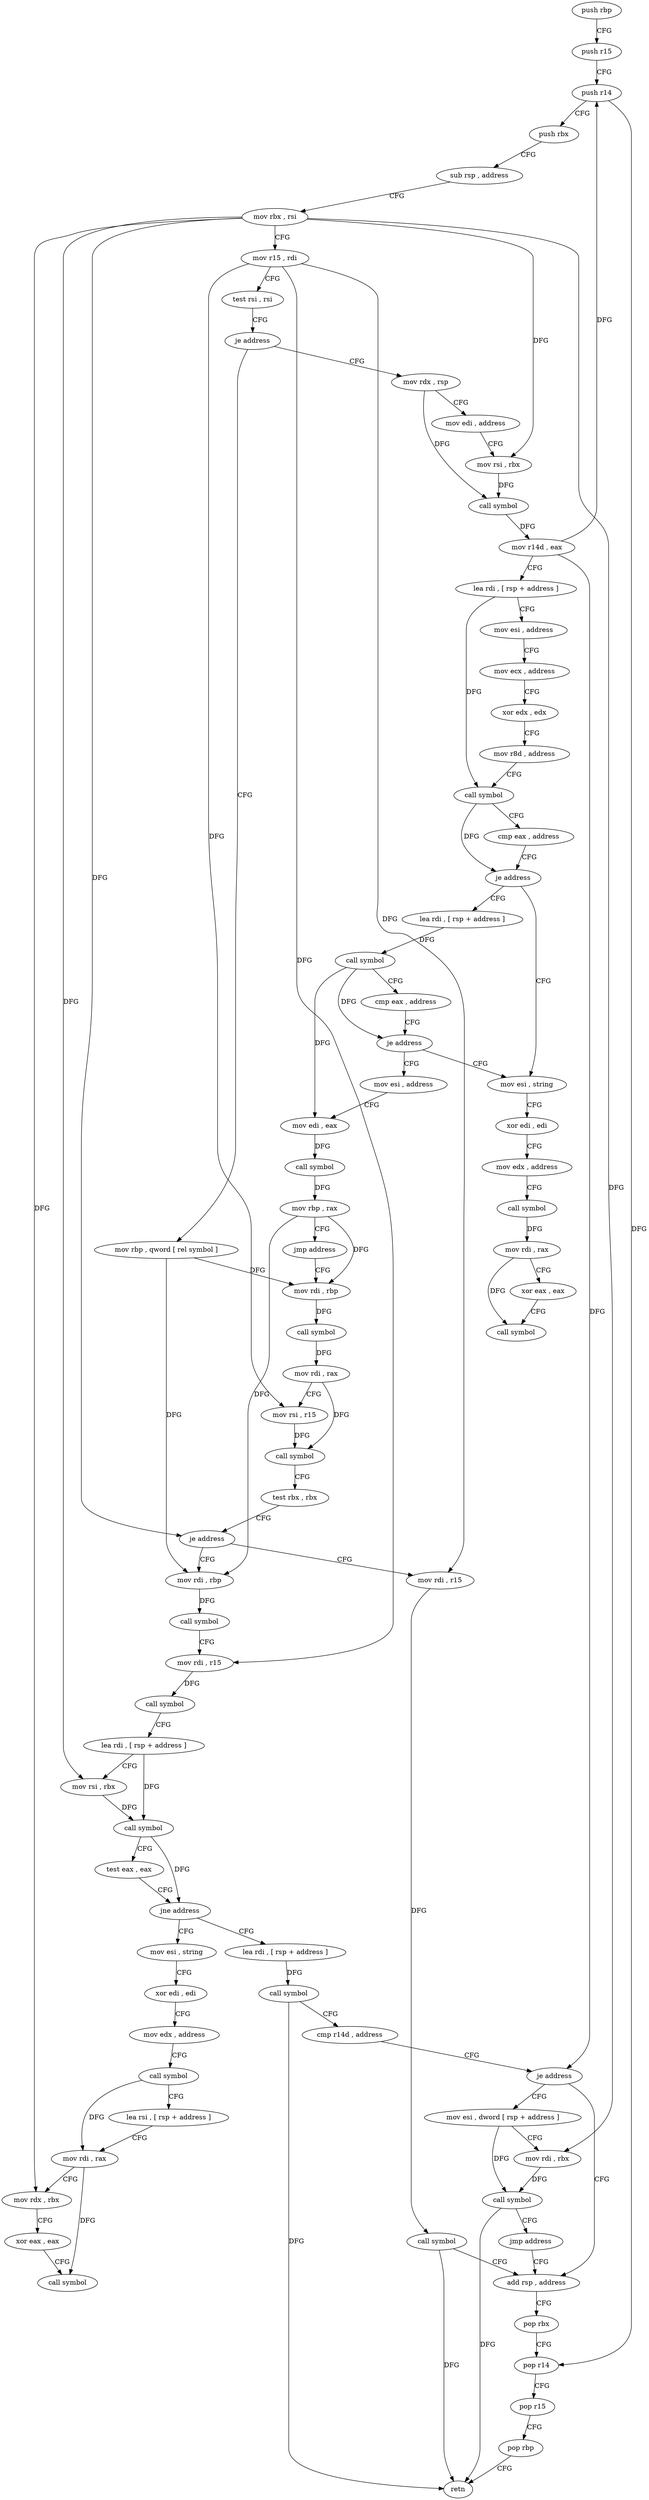 digraph "func" {
"4214064" [label = "push rbp" ]
"4214065" [label = "push r15" ]
"4214067" [label = "push r14" ]
"4214069" [label = "push rbx" ]
"4214070" [label = "sub rsp , address" ]
"4214077" [label = "mov rbx , rsi" ]
"4214080" [label = "mov r15 , rdi" ]
"4214083" [label = "test rsi , rsi" ]
"4214086" [label = "je address" ]
"4214186" [label = "mov rbp , qword [ rel symbol ]" ]
"4214088" [label = "mov rdx , rsp" ]
"4214193" [label = "mov rdi , rbp" ]
"4214091" [label = "mov edi , address" ]
"4214096" [label = "mov rsi , rbx" ]
"4214099" [label = "call symbol" ]
"4214104" [label = "mov r14d , eax" ]
"4214107" [label = "lea rdi , [ rsp + address ]" ]
"4214115" [label = "mov esi , address" ]
"4214120" [label = "mov ecx , address" ]
"4214125" [label = "xor edx , edx" ]
"4214127" [label = "mov r8d , address" ]
"4214133" [label = "call symbol" ]
"4214138" [label = "cmp eax , address" ]
"4214141" [label = "je address" ]
"4214308" [label = "mov esi , string" ]
"4214147" [label = "lea rdi , [ rsp + address ]" ]
"4214286" [label = "mov rdi , r15" ]
"4214289" [label = "call symbol" ]
"4214294" [label = "add rsp , address" ]
"4214217" [label = "mov rdi , rbp" ]
"4214220" [label = "call symbol" ]
"4214225" [label = "mov rdi , r15" ]
"4214228" [label = "call symbol" ]
"4214233" [label = "lea rdi , [ rsp + address ]" ]
"4214241" [label = "mov rsi , rbx" ]
"4214244" [label = "call symbol" ]
"4214249" [label = "test eax , eax" ]
"4214251" [label = "jne address" ]
"4214335" [label = "mov esi , string" ]
"4214253" [label = "lea rdi , [ rsp + address ]" ]
"4214313" [label = "xor edi , edi" ]
"4214315" [label = "mov edx , address" ]
"4214320" [label = "call symbol" ]
"4214325" [label = "mov rdi , rax" ]
"4214328" [label = "xor eax , eax" ]
"4214330" [label = "call symbol" ]
"4214155" [label = "call symbol" ]
"4214160" [label = "cmp eax , address" ]
"4214163" [label = "je address" ]
"4214169" [label = "mov esi , address" ]
"4214340" [label = "xor edi , edi" ]
"4214342" [label = "mov edx , address" ]
"4214347" [label = "call symbol" ]
"4214352" [label = "lea rsi , [ rsp + address ]" ]
"4214360" [label = "mov rdi , rax" ]
"4214363" [label = "mov rdx , rbx" ]
"4214366" [label = "xor eax , eax" ]
"4214368" [label = "call symbol" ]
"4214261" [label = "call symbol" ]
"4214266" [label = "cmp r14d , address" ]
"4214270" [label = "je address" ]
"4214272" [label = "mov esi , dword [ rsp + address ]" ]
"4214174" [label = "mov edi , eax" ]
"4214176" [label = "call symbol" ]
"4214181" [label = "mov rbp , rax" ]
"4214184" [label = "jmp address" ]
"4214301" [label = "pop rbx" ]
"4214302" [label = "pop r14" ]
"4214304" [label = "pop r15" ]
"4214306" [label = "pop rbp" ]
"4214307" [label = "retn" ]
"4214276" [label = "mov rdi , rbx" ]
"4214279" [label = "call symbol" ]
"4214284" [label = "jmp address" ]
"4214196" [label = "call symbol" ]
"4214201" [label = "mov rdi , rax" ]
"4214204" [label = "mov rsi , r15" ]
"4214207" [label = "call symbol" ]
"4214212" [label = "test rbx , rbx" ]
"4214215" [label = "je address" ]
"4214064" -> "4214065" [ label = "CFG" ]
"4214065" -> "4214067" [ label = "CFG" ]
"4214067" -> "4214069" [ label = "CFG" ]
"4214067" -> "4214302" [ label = "DFG" ]
"4214069" -> "4214070" [ label = "CFG" ]
"4214070" -> "4214077" [ label = "CFG" ]
"4214077" -> "4214080" [ label = "CFG" ]
"4214077" -> "4214096" [ label = "DFG" ]
"4214077" -> "4214215" [ label = "DFG" ]
"4214077" -> "4214241" [ label = "DFG" ]
"4214077" -> "4214363" [ label = "DFG" ]
"4214077" -> "4214276" [ label = "DFG" ]
"4214080" -> "4214083" [ label = "CFG" ]
"4214080" -> "4214204" [ label = "DFG" ]
"4214080" -> "4214286" [ label = "DFG" ]
"4214080" -> "4214225" [ label = "DFG" ]
"4214083" -> "4214086" [ label = "CFG" ]
"4214086" -> "4214186" [ label = "CFG" ]
"4214086" -> "4214088" [ label = "CFG" ]
"4214186" -> "4214193" [ label = "DFG" ]
"4214186" -> "4214217" [ label = "DFG" ]
"4214088" -> "4214091" [ label = "CFG" ]
"4214088" -> "4214099" [ label = "DFG" ]
"4214193" -> "4214196" [ label = "DFG" ]
"4214091" -> "4214096" [ label = "CFG" ]
"4214096" -> "4214099" [ label = "DFG" ]
"4214099" -> "4214104" [ label = "DFG" ]
"4214104" -> "4214107" [ label = "CFG" ]
"4214104" -> "4214067" [ label = "DFG" ]
"4214104" -> "4214270" [ label = "DFG" ]
"4214107" -> "4214115" [ label = "CFG" ]
"4214107" -> "4214133" [ label = "DFG" ]
"4214115" -> "4214120" [ label = "CFG" ]
"4214120" -> "4214125" [ label = "CFG" ]
"4214125" -> "4214127" [ label = "CFG" ]
"4214127" -> "4214133" [ label = "CFG" ]
"4214133" -> "4214138" [ label = "CFG" ]
"4214133" -> "4214141" [ label = "DFG" ]
"4214138" -> "4214141" [ label = "CFG" ]
"4214141" -> "4214308" [ label = "CFG" ]
"4214141" -> "4214147" [ label = "CFG" ]
"4214308" -> "4214313" [ label = "CFG" ]
"4214147" -> "4214155" [ label = "DFG" ]
"4214286" -> "4214289" [ label = "DFG" ]
"4214289" -> "4214294" [ label = "CFG" ]
"4214289" -> "4214307" [ label = "DFG" ]
"4214294" -> "4214301" [ label = "CFG" ]
"4214217" -> "4214220" [ label = "DFG" ]
"4214220" -> "4214225" [ label = "CFG" ]
"4214225" -> "4214228" [ label = "DFG" ]
"4214228" -> "4214233" [ label = "CFG" ]
"4214233" -> "4214241" [ label = "CFG" ]
"4214233" -> "4214244" [ label = "DFG" ]
"4214241" -> "4214244" [ label = "DFG" ]
"4214244" -> "4214249" [ label = "CFG" ]
"4214244" -> "4214251" [ label = "DFG" ]
"4214249" -> "4214251" [ label = "CFG" ]
"4214251" -> "4214335" [ label = "CFG" ]
"4214251" -> "4214253" [ label = "CFG" ]
"4214335" -> "4214340" [ label = "CFG" ]
"4214253" -> "4214261" [ label = "DFG" ]
"4214313" -> "4214315" [ label = "CFG" ]
"4214315" -> "4214320" [ label = "CFG" ]
"4214320" -> "4214325" [ label = "DFG" ]
"4214325" -> "4214328" [ label = "CFG" ]
"4214325" -> "4214330" [ label = "DFG" ]
"4214328" -> "4214330" [ label = "CFG" ]
"4214155" -> "4214160" [ label = "CFG" ]
"4214155" -> "4214163" [ label = "DFG" ]
"4214155" -> "4214174" [ label = "DFG" ]
"4214160" -> "4214163" [ label = "CFG" ]
"4214163" -> "4214308" [ label = "CFG" ]
"4214163" -> "4214169" [ label = "CFG" ]
"4214169" -> "4214174" [ label = "CFG" ]
"4214340" -> "4214342" [ label = "CFG" ]
"4214342" -> "4214347" [ label = "CFG" ]
"4214347" -> "4214352" [ label = "CFG" ]
"4214347" -> "4214360" [ label = "DFG" ]
"4214352" -> "4214360" [ label = "CFG" ]
"4214360" -> "4214363" [ label = "CFG" ]
"4214360" -> "4214368" [ label = "DFG" ]
"4214363" -> "4214366" [ label = "CFG" ]
"4214366" -> "4214368" [ label = "CFG" ]
"4214261" -> "4214266" [ label = "CFG" ]
"4214261" -> "4214307" [ label = "DFG" ]
"4214266" -> "4214270" [ label = "CFG" ]
"4214270" -> "4214294" [ label = "CFG" ]
"4214270" -> "4214272" [ label = "CFG" ]
"4214272" -> "4214276" [ label = "CFG" ]
"4214272" -> "4214279" [ label = "DFG" ]
"4214174" -> "4214176" [ label = "DFG" ]
"4214176" -> "4214181" [ label = "DFG" ]
"4214181" -> "4214184" [ label = "CFG" ]
"4214181" -> "4214193" [ label = "DFG" ]
"4214181" -> "4214217" [ label = "DFG" ]
"4214184" -> "4214193" [ label = "CFG" ]
"4214301" -> "4214302" [ label = "CFG" ]
"4214302" -> "4214304" [ label = "CFG" ]
"4214304" -> "4214306" [ label = "CFG" ]
"4214306" -> "4214307" [ label = "CFG" ]
"4214276" -> "4214279" [ label = "DFG" ]
"4214279" -> "4214284" [ label = "CFG" ]
"4214279" -> "4214307" [ label = "DFG" ]
"4214284" -> "4214294" [ label = "CFG" ]
"4214196" -> "4214201" [ label = "DFG" ]
"4214201" -> "4214204" [ label = "CFG" ]
"4214201" -> "4214207" [ label = "DFG" ]
"4214204" -> "4214207" [ label = "DFG" ]
"4214207" -> "4214212" [ label = "CFG" ]
"4214212" -> "4214215" [ label = "CFG" ]
"4214215" -> "4214286" [ label = "CFG" ]
"4214215" -> "4214217" [ label = "CFG" ]
}
